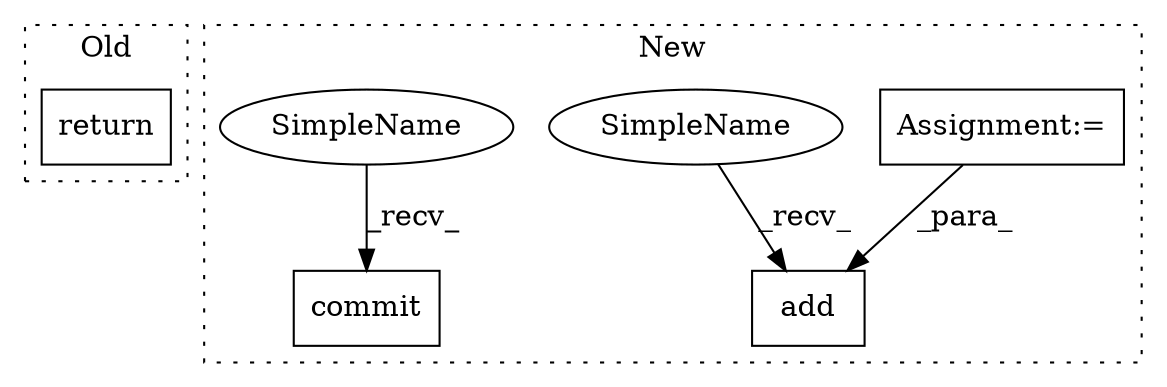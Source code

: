 digraph G {
subgraph cluster0 {
1 [label="return" a="41" s="374" l="7" shape="box"];
label = "Old";
style="dotted";
}
subgraph cluster1 {
2 [label="commit" a="32" s="504" l="8" shape="box"];
3 [label="add" a="32" s="480,485" l="4,1" shape="box"];
4 [label="Assignment:=" a="7" s="434" l="1" shape="box"];
5 [label="SimpleName" a="42" s="472" l="7" shape="ellipse"];
6 [label="SimpleName" a="42" s="496" l="7" shape="ellipse"];
label = "New";
style="dotted";
}
4 -> 3 [label="_para_"];
5 -> 3 [label="_recv_"];
6 -> 2 [label="_recv_"];
}
